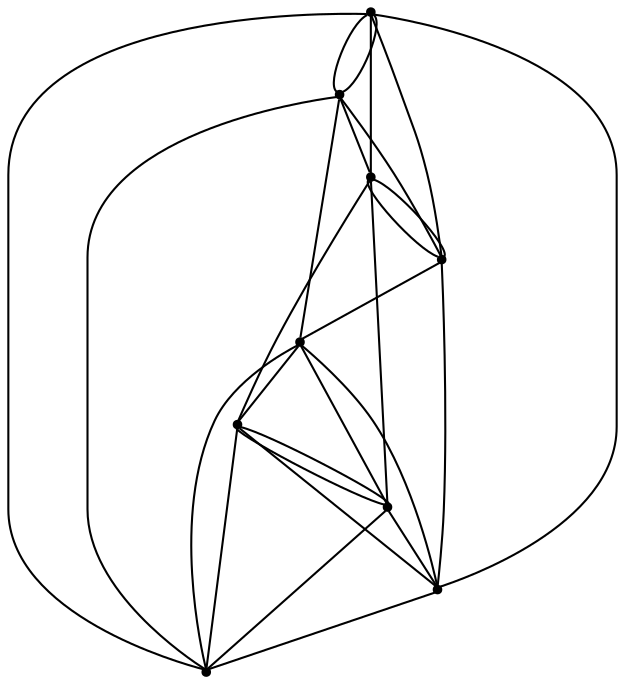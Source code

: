 graph {
  node [shape=point,comment="{\"directed\":false,\"doi\":\"10.1007/978-3-642-11805-0_5\",\"figure\":\"4 (2)\"}"]

  v0 [pos="1694.697681657658,2616.3329245827417"]
  v1 [pos="1643.659768889671,2562.5009479869495"]
  v2 [pos="1595.3739179034565,2514.2959150834517"]
  v3 [pos="1547.0254593250363,2465.528136929599"]
  v4 [pos="1499.052264546239,2417.9483058582655"]
  v5 [pos="1458.959959500335,2375.7455921519886"]
  v6 [pos="1411.5496604209723,2331.8545790932394"]
  v7 [pos="1368.3926055730774,2286.963306704434"]
  v8 [pos="1319.793971128242,2238.633169833097"]

  v0 -- v2 [id="-1",pos="1694.697681657658,2616.3329245827417 1695.6651725591614,2530.2850544322623 1695.6651725591614,2530.2850544322623 1695.6651725591614,2530.2850544322623 1619.1081761559774,2530.2850544322623 1619.1081761559774,2530.2850544322623 1619.1081761559774,2530.2850544322623 1595.3739179034565,2514.2959150834517 1595.3739179034565,2514.2959150834517 1595.3739179034565,2514.2959150834517"]
  v8 -- v4 [id="-2",pos="1319.793971128242,2238.633169833097 1315.7075850375863,2411.2374669855294 1315.7075850375863,2411.2374669855294 1315.7075850375863,2411.2374669855294 1471.661061202648,2411.2374669855294 1471.661061202648,2411.2374669855294 1471.661061202648,2411.2374669855294 1499.052264546239,2417.9483058582655 1499.052264546239,2417.9483058582655 1499.052264546239,2417.9483058582655"]
  v0 -- v1 [id="-3",pos="1694.697681657658,2616.3329245827417 1683.7562414124955,2593.58728055087 1683.7562414124955,2593.58728055087 1683.7562414124955,2593.58728055087 1687.2838992806367,2592.199243441495 1687.2838992806367,2592.199243441495 1687.2838992806367,2592.199243441495 1687.2838992806367,2592.199243441495 1687.2838992806367,2592.199243441495 1687.2838992806367,2592.199243441495 1683.7562414124955,2593.58728055087 1683.7562414124955,2593.58728055087 1683.7562414124955,2593.58728055087 1683.7562414124955,2593.58728055087 1683.7562414124955,2593.58728055087 1683.7562414124955,2593.58728055087 1684.3234000272528,2564.297560535778 1684.3234000272528,2564.297560535778 1684.3234000272528,2564.297560535778 1643.659768889671,2562.5009479869495 1643.659768889671,2562.5009479869495 1643.659768889671,2562.5009479869495"]
  v0 -- v6 [id="-9",pos="1694.697681657658,2616.3329245827417 1426.2939710750136,2618.1501439874824 1426.2939710750136,2618.1501439874824 1426.2939710750136,2618.1501439874824 1426.2939710750136,2365.8876284512608 1426.2939710750136,2365.8876284512608 1426.2939710750136,2365.8876284512608 1411.5496604209723,2331.8545790932394 1411.5496604209723,2331.8545790932394 1411.5496604209723,2331.8545790932394"]
  v0 -- v7 [id="-10",pos="1694.697681657658,2616.3329245827417 1658.8043163920556,2598.309812233665 1658.8043163920556,2598.309812233665 1658.8043163920556,2598.309812233665 1366.7496970952943,2598.309812233665 1366.7496970952943,2598.309812233665 1366.7496970952943,2598.309812233665 1368.3926055730774,2286.963306704434 1368.3926055730774,2286.963306704434 1368.3926055730774,2286.963306704434"]
  v8 -- v5 [id="-11",pos="1319.793971128242,2238.633169833097 1446.1421048186546,2241.1756996848367 1446.1421048186546,2241.1756996848367 1446.1421048186546,2241.1756996848367 1446.1421048186546,2343.212963589755 1446.1421048186546,2343.212963589755 1446.1421048186546,2343.212963589755 1458.959959500335,2375.7455921519886 1458.959959500335,2375.7455921519886 1458.959959500335,2375.7455921519886"]
  v8 -- v7 [id="-12",pos="1319.793971128242,2238.633169833097 1368.3926055730774,2286.963306704434 1368.3926055730774,2286.963306704434 1368.3926055730774,2286.963306704434"]
  v8 -- v6 [id="-20",pos="1319.793971128242,2238.633169833097 1346.9015633516533,2255.3476196289066 1346.9015633516533,2255.3476196289066 1346.9015633516533,2255.3476196289066 1412.1167872229287,2255.3476196289066 1412.1167872229287,2255.3476196289066 1412.1167872229287,2255.3476196289066 1411.5496604209723,2331.8545790932394 1411.5496604209723,2331.8545790932394 1411.5496604209723,2331.8545790932394"]
  v7 -- v6 [id="-22",pos="1368.3926055730774,2286.963306704434 1411.5496604209723,2331.8545790932394 1411.5496604209723,2331.8545790932394 1411.5496604209723,2331.8545790932394"]
  v1 -- v5 [id="-26",pos="1643.659768889671,2562.5009479869495 1465.9901113110918,2567.1316392378376 1465.9901113110918,2567.1316392378376 1465.9901113110918,2567.1316392378376 1465.9901113110918,2399.9001345547763 1465.9901113110918,2399.9001345547763 1465.9901113110918,2399.9001345547763 1458.959959500335,2375.7455921519886 1458.959959500335,2375.7455921519886 1458.959959500335,2375.7455921519886"]
  v1 -- v3 [id="-28",pos="1643.659768889671,2562.5009479869495 1627.6145373677098,2530.2850544322623 1627.6145373677098,2530.2850544322623 1627.6145373677098,2530.2850544322623 1627.6145373677098,2467.9292172518644 1627.6145373677098,2467.9292172518644 1627.6145373677098,2467.9292172518644 1547.0254593250363,2465.528136929599 1547.0254593250363,2465.528136929599 1547.0254593250363,2465.528136929599"]
  v7 -- v2 [id="-30",pos="1368.3926055730774,2286.963306704434 1378.091469627203,2320.538044322621 1378.091469627203,2320.538044322621 1378.091469627203,2320.538044322621 1378.091469627203,2516.113134488193 1378.091469627203,2516.113134488193 1378.091469627203,2516.113134488193 1595.3739179034565,2514.2959150834517 1595.3739179034565,2514.2959150834517 1595.3739179034565,2514.2959150834517"]
  v7 -- v4 [id="-31",pos="1368.3926055730774,2286.963306704434 1485.8382450547329,2289.3598713267934 1485.8382450547329,2289.3598713267934 1485.8382450547329,2289.3598713267934 1485.8382450547329,2385.728214610707 1485.8382450547329,2385.728214610707 1485.8382450547329,2385.728214610707 1499.052264546239,2417.9483058582655 1499.052264546239,2417.9483058582655 1499.052264546239,2417.9483058582655"]
  v7 -- v5 [id="-32",pos="1368.3926055730774,2286.963306704434 1395.104064799464,2300.697458163175 1395.104064799464,2300.697458163175 1395.104064799464,2300.697458163175 1457.483877350563,2300.697458163175 1457.483877350563,2300.697458163175 1457.483877350563,2300.697458163175 1458.959959500335,2375.7455921519886 1458.959959500335,2375.7455921519886 1458.959959500335,2375.7455921519886"]
  v6 -- v5 [id="-34",pos="1411.5496604209723,2331.8545790932394 1458.959959500335,2375.7455921519886 1458.959959500335,2375.7455921519886 1458.959959500335,2375.7455921519886"]
  v2 -- v1 [id="-35",pos="1595.3739179034565,2514.2959150834517 1643.659768889671,2562.5009479869495 1643.659768889671,2562.5009479869495 1643.659768889671,2562.5009479869495"]
  v2 -- v3 [id="-36",pos="1595.3739179034565,2514.2959150834517 1596.42463109216,2482.1008827903056 1596.42463109216,2482.1008827903056 1596.42463109216,2482.1008827903056 1570.9056747081668,2482.1008827903056 1570.9056747081668,2482.1008827903056 1570.9056747081668,2482.1008827903056 1547.0254593250363,2465.528136929599 1547.0254593250363,2465.528136929599 1547.0254593250363,2465.528136929599"]
  v2 -- v5 [id="-42",pos="1595.3739179034565,2514.2959150834517 1562.3993134964344,2504.7758020574397 1562.3993134964344,2504.7758020574397 1562.3993134964344,2504.7758020574397 1454.6483387791832,2504.7758020574397 1454.6483387791832,2504.7758020574397 1454.6483387791832,2504.7758020574397 1458.959959500335,2375.7455921519886 1458.959959500335,2375.7455921519886 1458.959959500335,2375.7455921519886"]
  v6 -- v4 [id="-43",pos="1411.5496604209723,2331.8545790932394 1434.800332286746,2346.0472966974435 1434.800332286746,2346.0472966974435 1434.800332286746,2346.0472966974435 1500.0154289068178,2346.0472966974435 1500.0154289068178,2346.0472966974435 1500.0154289068178,2346.0472966974435 1499.052264546239,2417.9483058582655 1499.052264546239,2417.9483058582655 1499.052264546239,2417.9483058582655"]
  v3 -- v2 [id="-44",pos="1547.0254593250363,2465.528136929599 1595.3739179034565,2514.2959150834517 1595.3739179034565,2514.2959150834517 1595.3739179034565,2514.2959150834517"]
  v3 -- v4 [id="-46",pos="1547.0254593250363,2465.528136929599 1517.0281513302825,2453.757297307795 1517.0281513302825,2453.757297307795 1517.0281513302825,2453.757297307795 1497.1800175866415,2453.757297307795 1497.1800175866415,2453.757297307795 1497.1800175866415,2453.757297307795 1499.052264546239,2417.9483058582655 1499.052264546239,2417.9483058582655 1499.052264546239,2417.9483058582655"]
  v5 -- v4 [id="-58",pos="1458.959959500335,2375.7455921519886 1499.052264546239,2417.9483058582655 1499.052264546239,2417.9483058582655 1499.052264546239,2417.9483058582655"]
  v0 -- v3 [id="-8",pos="1694.697681657658,2616.3329245827417 1658.8043163920556,2606.8128115567297 1658.8043163920556,2606.8128115567297 1658.8043163920556,2606.8128115567297 1545.3825190344521,2606.8128115567297 1545.3825190344521,2606.8128115567297 1545.3825190344521,2606.8128115567297 1547.0254593250363,2465.528136929599 1547.0254593250363,2465.528136929599 1547.0254593250363,2465.528136929599"]
  v0 -- v1 [id="-13",pos="1694.697681657658,2616.3329245827417 1643.659768889671,2562.5009479869495 1643.659768889671,2562.5009479869495 1643.659768889671,2562.5009479869495"]
  v3 -- v8 [id="-45",pos="1547.0254593250363,2465.528136929599 1335.5557187812271,2467.9292172518644 1335.5557187812271,2467.9292172518644 1335.5557187812271,2467.9292172518644 1335.5557187812271,2272.353872680664 1335.5557187812271,2272.353872680664 1335.5557187812271,2272.353872680664 1319.793971128242,2238.633169833097 1319.793971128242,2238.633169833097 1319.793971128242,2238.633169833097"]
  v4 -- v8 [id="-56",pos="1499.052264546239,2417.9483058582655 1324.2139462493185,2419.7407207142223 1324.2139462493185,2419.7407207142223 1324.2139462493185,2419.7407207142223 1324.2139462493185,2278.0225388960407 1324.2139462493185,2278.0225388960407 1324.2139462493185,2278.0225388960407 1319.793971128242,2238.633169833097 1319.793971128242,2238.633169833097 1319.793971128242,2238.633169833097"]
  v6 -- v1 [id="-59",pos="1411.5496604209723,2331.8545790932394 1409.2813759027524,2552.9599736993964 1409.2813759027524,2552.9599736993964 1409.2813759027524,2552.9599736993964 1613.4373535156249,2552.9599736993964 1613.4373535156249,2552.9599736993964 1613.4373535156249,2552.9599736993964 1643.659768889671,2562.5009479869495 1643.659768889671,2562.5009479869495 1643.659768889671,2562.5009479869495"]
}